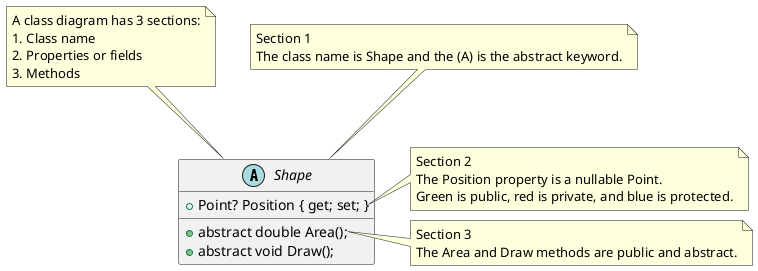 ﻿@startuml
abstract class Shape 
{
    + Point? Position { get; set; }
    + abstract double Area();
    + abstract void Draw();
}
note top of Shape
    A class diagram has 3 sections:
    1. Class name
    2. Properties or fields
    3. Methods  
end note

note top of Shape
Section 1
The class name is Shape and the (A) is the abstract keyword.
end note

note right of Shape::Point?
Section 2
The Position property is a nullable Point.
Green is public, red is private, and blue is protected.
end note

note right of Shape::Area()
Section 3
The Area and Draw methods are public and abstract.
end note
@enduml
